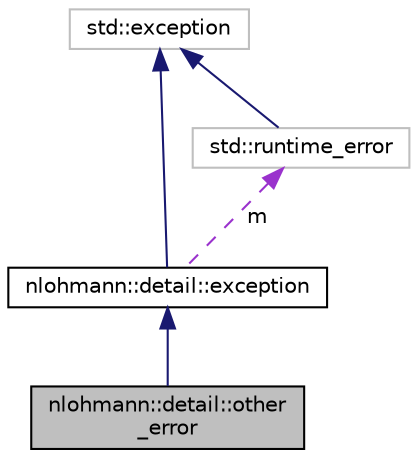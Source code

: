 digraph "nlohmann::detail::other_error"
{
 // LATEX_PDF_SIZE
  edge [fontname="Helvetica",fontsize="10",labelfontname="Helvetica",labelfontsize="10"];
  node [fontname="Helvetica",fontsize="10",shape=record];
  Node1 [label="nlohmann::detail::other\l_error",height=0.2,width=0.4,color="black", fillcolor="grey75", style="filled", fontcolor="black",tooltip="exception indicating other library errors"];
  Node2 -> Node1 [dir="back",color="midnightblue",fontsize="10",style="solid",fontname="Helvetica"];
  Node2 [label="nlohmann::detail::exception",height=0.2,width=0.4,color="black", fillcolor="white", style="filled",URL="$de/df2/classnlohmann_1_1detail_1_1exception.html",tooltip="general exception of the basic_json class"];
  Node3 -> Node2 [dir="back",color="midnightblue",fontsize="10",style="solid",fontname="Helvetica"];
  Node3 [label="std::exception",height=0.2,width=0.4,color="grey75", fillcolor="white", style="filled",tooltip="STL class."];
  Node4 -> Node2 [dir="back",color="darkorchid3",fontsize="10",style="dashed",label=" m" ,fontname="Helvetica"];
  Node4 [label="std::runtime_error",height=0.2,width=0.4,color="grey75", fillcolor="white", style="filled",tooltip="STL class."];
  Node3 -> Node4 [dir="back",color="midnightblue",fontsize="10",style="solid",fontname="Helvetica"];
}
